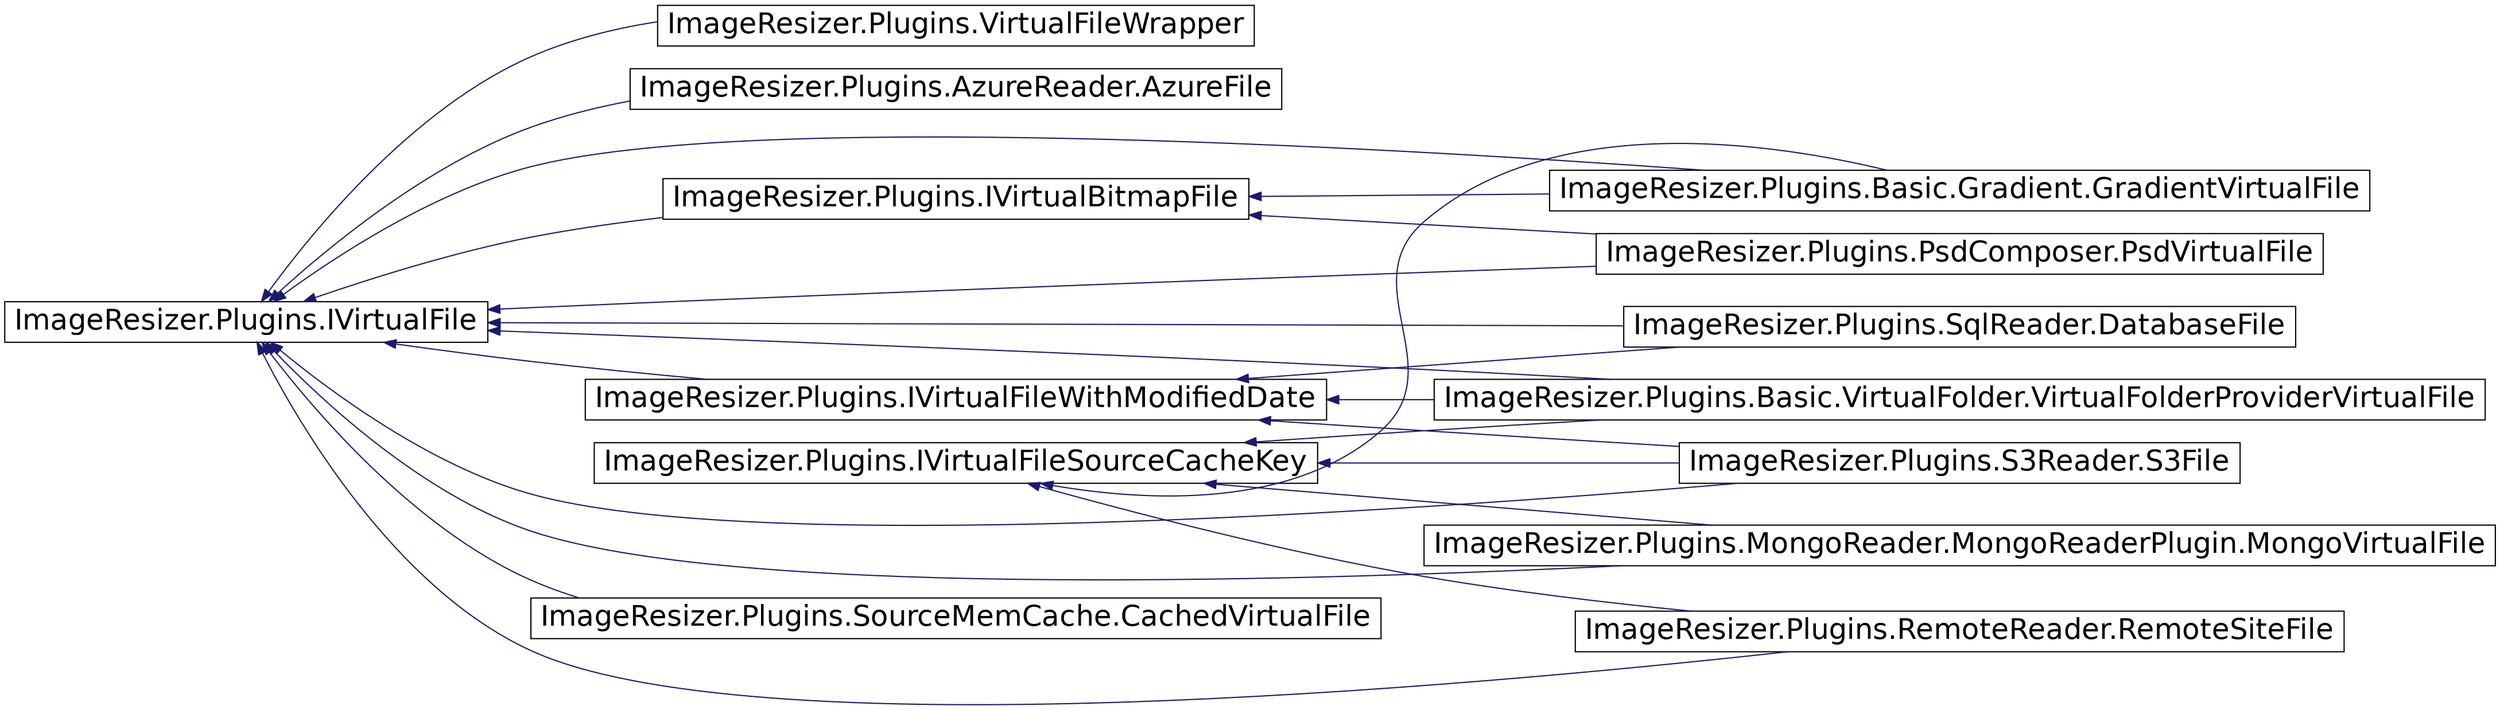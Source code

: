digraph G
{
  edge [fontname="Helvetica",fontsize="24",labelfontname="Helvetica",labelfontsize="24"];
  node [fontname="Helvetica",fontsize="24",shape=record];
  rankdir="LR";
  Node1 [label="ImageResizer.Plugins.IVirtualFile",height=0.2,width=0.4,color="black", fillcolor="white", style="filled",URL="$interface_image_resizer_1_1_plugins_1_1_i_virtual_file.html",tooltip="A virtual file to support IVirtualImageProvider."];
  Node1 -> Node2 [dir="back",color="midnightblue",fontsize="24",style="solid",fontname="Helvetica"];
  Node2 [label="ImageResizer.Plugins.AzureReader.AzureFile",height=0.2,width=0.4,color="black", fillcolor="white", style="filled",URL="$class_image_resizer_1_1_plugins_1_1_azure_reader_1_1_azure_file.html"];
  Node1 -> Node3 [dir="back",color="midnightblue",fontsize="24",style="solid",fontname="Helvetica"];
  Node3 [label="ImageResizer.Plugins.Basic.Gradient.GradientVirtualFile",height=0.2,width=0.4,color="black", fillcolor="white", style="filled",URL="$class_image_resizer_1_1_plugins_1_1_basic_1_1_gradient_1_1_gradient_virtual_file.html"];
  Node1 -> Node4 [dir="back",color="midnightblue",fontsize="24",style="solid",fontname="Helvetica"];
  Node4 [label="ImageResizer.Plugins.Basic.VirtualFolder.VirtualFolderProviderVirtualFile",height=0.2,width=0.4,color="black", fillcolor="white", style="filled",URL="$class_image_resizer_1_1_plugins_1_1_basic_1_1_virtual_folder_1_1_virtual_folder_provider_virtual_file.html"];
  Node1 -> Node5 [dir="back",color="midnightblue",fontsize="24",style="solid",fontname="Helvetica"];
  Node5 [label="ImageResizer.Plugins.IVirtualBitmapFile",height=0.2,width=0.4,color="black", fillcolor="white", style="filled",URL="$interface_image_resizer_1_1_plugins_1_1_i_virtual_bitmap_file.html",tooltip="For virtual files who want to provide their data in Bitmap form (like a PSD reader or gradient genera..."];
  Node5 -> Node3 [dir="back",color="midnightblue",fontsize="24",style="solid",fontname="Helvetica"];
  Node5 -> Node6 [dir="back",color="midnightblue",fontsize="24",style="solid",fontname="Helvetica"];
  Node6 [label="ImageResizer.Plugins.PsdComposer.PsdVirtualFile",height=0.2,width=0.4,color="black", fillcolor="white", style="filled",URL="$class_image_resizer_1_1_plugins_1_1_psd_composer_1_1_psd_virtual_file.html"];
  Node1 -> Node7 [dir="back",color="midnightblue",fontsize="24",style="solid",fontname="Helvetica"];
  Node7 [label="ImageResizer.Plugins.IVirtualFileWithModifiedDate",height=0.2,width=0.4,color="black", fillcolor="white", style="filled",URL="$interface_image_resizer_1_1_plugins_1_1_i_virtual_file_with_modified_date.html",tooltip="Always implement this if possible. Allows caching systems to detect changes to source files and inval..."];
  Node7 -> Node4 [dir="back",color="midnightblue",fontsize="24",style="solid",fontname="Helvetica"];
  Node7 -> Node8 [dir="back",color="midnightblue",fontsize="24",style="solid",fontname="Helvetica"];
  Node8 [label="ImageResizer.Plugins.S3Reader.S3File",height=0.2,width=0.4,color="black", fillcolor="white", style="filled",URL="$class_image_resizer_1_1_plugins_1_1_s3_reader_1_1_s3_file.html"];
  Node7 -> Node9 [dir="back",color="midnightblue",fontsize="24",style="solid",fontname="Helvetica"];
  Node9 [label="ImageResizer.Plugins.SqlReader.DatabaseFile",height=0.2,width=0.4,color="black", fillcolor="white", style="filled",URL="$class_image_resizer_1_1_plugins_1_1_sql_reader_1_1_database_file.html",tooltip="Represents a blob stored in the database. Provides methods for verifying existence, opening a stream, and checking the modified date. Modified date and existence values are cached after the first query."];
  Node1 -> Node10 [dir="back",color="midnightblue",fontsize="24",style="solid",fontname="Helvetica"];
  Node10 [label="ImageResizer.Plugins.MongoReader.MongoReaderPlugin.MongoVirtualFile",height=0.2,width=0.4,color="black", fillcolor="white", style="filled",URL="$class_image_resizer_1_1_plugins_1_1_mongo_reader_1_1_mongo_reader_plugin_1_1_mongo_virtual_file.html"];
  Node1 -> Node6 [dir="back",color="midnightblue",fontsize="24",style="solid",fontname="Helvetica"];
  Node1 -> Node11 [dir="back",color="midnightblue",fontsize="24",style="solid",fontname="Helvetica"];
  Node11 [label="ImageResizer.Plugins.RemoteReader.RemoteSiteFile",height=0.2,width=0.4,color="black", fillcolor="white", style="filled",URL="$class_image_resizer_1_1_plugins_1_1_remote_reader_1_1_remote_site_file.html"];
  Node1 -> Node8 [dir="back",color="midnightblue",fontsize="24",style="solid",fontname="Helvetica"];
  Node1 -> Node12 [dir="back",color="midnightblue",fontsize="24",style="solid",fontname="Helvetica"];
  Node12 [label="ImageResizer.Plugins.SourceMemCache.CachedVirtualFile",height=0.2,width=0.4,color="black", fillcolor="white", style="filled",URL="$class_image_resizer_1_1_plugins_1_1_source_mem_cache_1_1_cached_virtual_file.html"];
  Node1 -> Node9 [dir="back",color="midnightblue",fontsize="24",style="solid",fontname="Helvetica"];
  Node1 -> Node13 [dir="back",color="midnightblue",fontsize="24",style="solid",fontname="Helvetica"];
  Node13 [label="ImageResizer.Plugins.VirtualFileWrapper",height=0.2,width=0.4,color="black", fillcolor="white", style="filled",URL="$class_image_resizer_1_1_plugins_1_1_virtual_file_wrapper.html",tooltip="Wraps a standard ASP.NET VirtualFile instance in an IVirtualFile-compatible wrapper."];
  Node14 [label="ImageResizer.Plugins.IVirtualFileSourceCacheKey",height=0.2,width=0.4,color="black", fillcolor="white", style="filled",URL="$interface_image_resizer_1_1_plugins_1_1_i_virtual_file_source_cache_key.html",tooltip="This interface has nothing to do with output caching. This allows VirtualFile instances to override t..."];
  Node14 -> Node3 [dir="back",color="midnightblue",fontsize="24",style="solid",fontname="Helvetica"];
  Node14 -> Node4 [dir="back",color="midnightblue",fontsize="24",style="solid",fontname="Helvetica"];
  Node14 -> Node10 [dir="back",color="midnightblue",fontsize="24",style="solid",fontname="Helvetica"];
  Node14 -> Node11 [dir="back",color="midnightblue",fontsize="24",style="solid",fontname="Helvetica"];
  Node14 -> Node8 [dir="back",color="midnightblue",fontsize="24",style="solid",fontname="Helvetica"];
}
